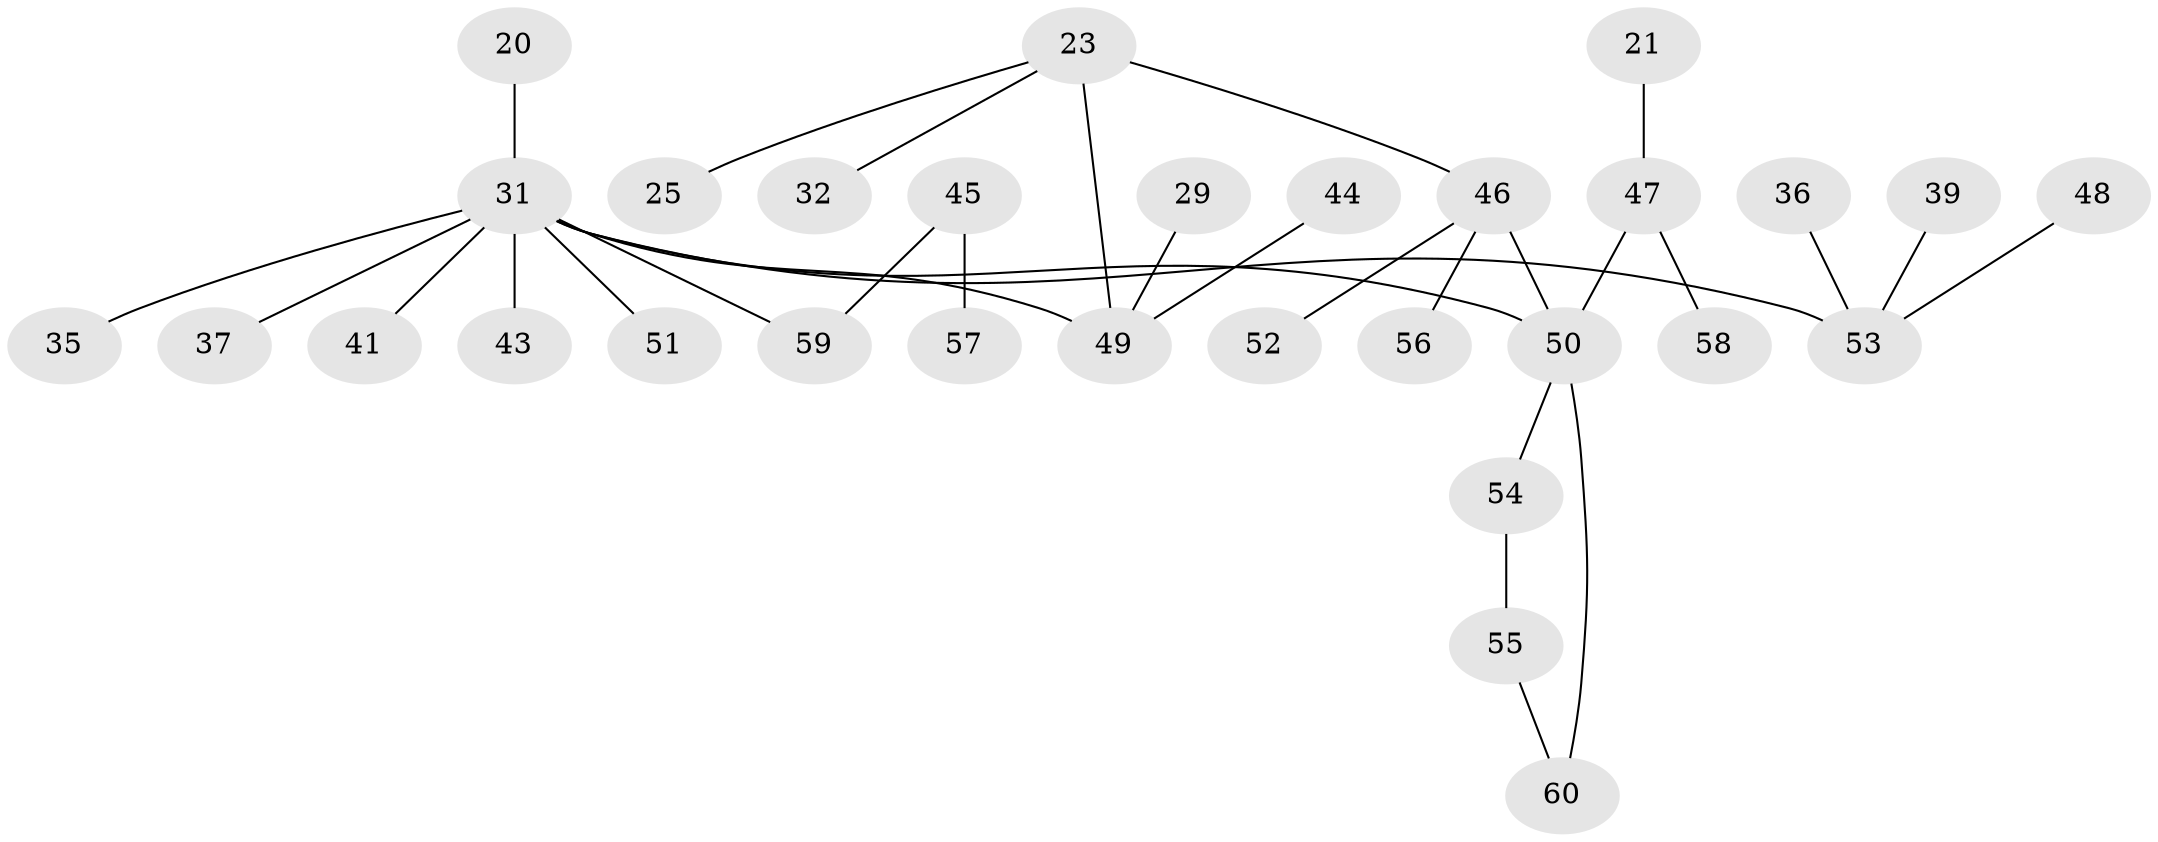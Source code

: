 // original degree distribution, {3: 0.21666666666666667, 5: 0.06666666666666667, 4: 0.08333333333333333, 2: 0.21666666666666667, 1: 0.4166666666666667}
// Generated by graph-tools (version 1.1) at 2025/42/03/09/25 04:42:53]
// undirected, 30 vertices, 31 edges
graph export_dot {
graph [start="1"]
  node [color=gray90,style=filled];
  20;
  21;
  23;
  25;
  29;
  31 [super="+16+8+27"];
  32;
  35;
  36 [super="+26"];
  37;
  39;
  41;
  43;
  44;
  45;
  46 [super="+30+40"];
  47 [super="+33+18"];
  48 [super="+13"];
  49 [super="+28"];
  50 [super="+7+34"];
  51;
  52;
  53 [super="+4+42"];
  54;
  55;
  56;
  57;
  58;
  59 [super="+22"];
  60;
  20 -- 31;
  21 -- 47;
  23 -- 25;
  23 -- 32;
  23 -- 46 [weight=2];
  23 -- 49;
  29 -- 49;
  31 -- 43;
  31 -- 37;
  31 -- 59;
  31 -- 35;
  31 -- 41;
  31 -- 50 [weight=2];
  31 -- 51;
  31 -- 53 [weight=2];
  31 -- 49;
  36 -- 53;
  39 -- 53;
  44 -- 49;
  45 -- 57;
  45 -- 59;
  46 -- 56;
  46 -- 52;
  46 -- 50;
  47 -- 50 [weight=2];
  47 -- 58;
  48 -- 53;
  50 -- 54;
  50 -- 60;
  54 -- 55;
  55 -- 60;
}

